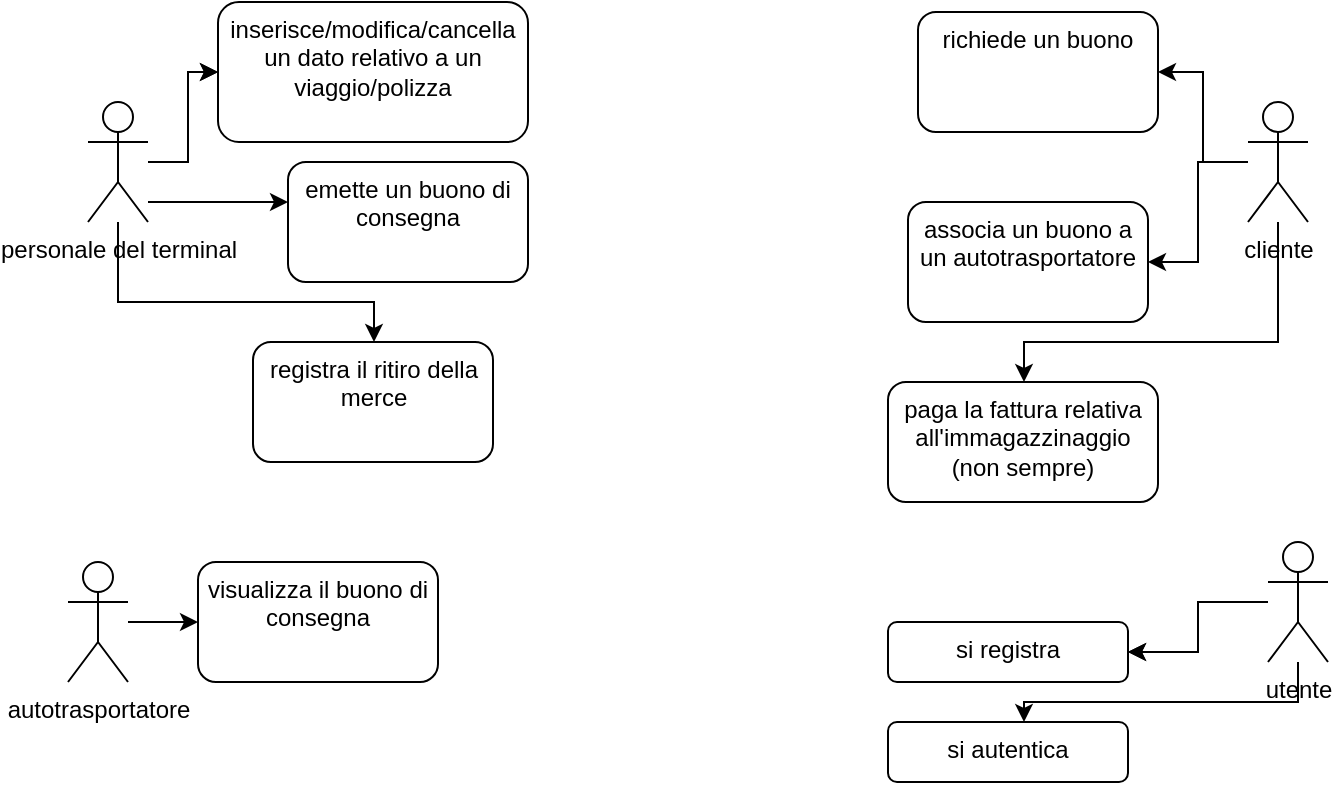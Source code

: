 <mxfile version="26.2.13">
  <diagram name="Pagina-1" id="OkiZJezIaRGb1EI5ZFoo">
    <mxGraphModel dx="1428" dy="728" grid="1" gridSize="10" guides="1" tooltips="1" connect="1" arrows="1" fold="1" page="1" pageScale="1" pageWidth="827" pageHeight="1169" math="0" shadow="0">
      <root>
        <mxCell id="0" />
        <mxCell id="1" parent="0" />
        <mxCell id="D9-VQ-neRnygr_jy2GSE-3" value="" style="edgeStyle=orthogonalEdgeStyle;rounded=0;orthogonalLoop=1;jettySize=auto;html=1;" edge="1" parent="1" source="D9-VQ-neRnygr_jy2GSE-1" target="D9-VQ-neRnygr_jy2GSE-2">
          <mxGeometry relative="1" as="geometry" />
        </mxCell>
        <mxCell id="D9-VQ-neRnygr_jy2GSE-5" value="" style="edgeStyle=orthogonalEdgeStyle;rounded=0;orthogonalLoop=1;jettySize=auto;html=1;" edge="1" parent="1" source="D9-VQ-neRnygr_jy2GSE-1" target="D9-VQ-neRnygr_jy2GSE-2">
          <mxGeometry relative="1" as="geometry" />
        </mxCell>
        <mxCell id="D9-VQ-neRnygr_jy2GSE-8" value="" style="edgeStyle=orthogonalEdgeStyle;rounded=0;orthogonalLoop=1;jettySize=auto;html=1;" edge="1" parent="1" source="D9-VQ-neRnygr_jy2GSE-1" target="D9-VQ-neRnygr_jy2GSE-7">
          <mxGeometry relative="1" as="geometry">
            <Array as="points">
              <mxPoint x="150" y="110" />
              <mxPoint x="150" y="110" />
            </Array>
          </mxGeometry>
        </mxCell>
        <mxCell id="D9-VQ-neRnygr_jy2GSE-20" value="" style="edgeStyle=orthogonalEdgeStyle;rounded=0;orthogonalLoop=1;jettySize=auto;html=1;" edge="1" parent="1" source="D9-VQ-neRnygr_jy2GSE-1" target="D9-VQ-neRnygr_jy2GSE-19">
          <mxGeometry relative="1" as="geometry">
            <Array as="points">
              <mxPoint x="95" y="160" />
              <mxPoint x="223" y="160" />
            </Array>
          </mxGeometry>
        </mxCell>
        <mxCell id="D9-VQ-neRnygr_jy2GSE-1" value="&lt;div&gt;personale del terminal&lt;/div&gt;&lt;div&gt;&lt;br&gt;&lt;/div&gt;" style="shape=umlActor;verticalLabelPosition=bottom;verticalAlign=top;html=1;outlineConnect=0;" vertex="1" parent="1">
          <mxGeometry x="80" y="60" width="30" height="60" as="geometry" />
        </mxCell>
        <mxCell id="D9-VQ-neRnygr_jy2GSE-2" value="inserisce/modifica/cancella un dato relativo a un viaggio/polizza" style="rounded=1;whiteSpace=wrap;html=1;verticalAlign=top;" vertex="1" parent="1">
          <mxGeometry x="145" y="10" width="155" height="70" as="geometry" />
        </mxCell>
        <mxCell id="D9-VQ-neRnygr_jy2GSE-7" value="emette un buono di consegna" style="rounded=1;whiteSpace=wrap;html=1;verticalAlign=top;" vertex="1" parent="1">
          <mxGeometry x="180" y="90" width="120" height="60" as="geometry" />
        </mxCell>
        <mxCell id="D9-VQ-neRnygr_jy2GSE-11" value="" style="edgeStyle=orthogonalEdgeStyle;rounded=0;orthogonalLoop=1;jettySize=auto;html=1;" edge="1" parent="1" source="D9-VQ-neRnygr_jy2GSE-9" target="D9-VQ-neRnygr_jy2GSE-10">
          <mxGeometry relative="1" as="geometry" />
        </mxCell>
        <mxCell id="D9-VQ-neRnygr_jy2GSE-9" value="autotrasportatore" style="shape=umlActor;verticalLabelPosition=bottom;verticalAlign=top;html=1;outlineConnect=0;" vertex="1" parent="1">
          <mxGeometry x="70" y="290" width="30" height="60" as="geometry" />
        </mxCell>
        <mxCell id="D9-VQ-neRnygr_jy2GSE-10" value="visualizza il buono di consegna" style="rounded=1;whiteSpace=wrap;html=1;verticalAlign=top;" vertex="1" parent="1">
          <mxGeometry x="135" y="290" width="120" height="60" as="geometry" />
        </mxCell>
        <mxCell id="D9-VQ-neRnygr_jy2GSE-14" value="" style="edgeStyle=orthogonalEdgeStyle;rounded=0;orthogonalLoop=1;jettySize=auto;html=1;" edge="1" parent="1" source="D9-VQ-neRnygr_jy2GSE-12" target="D9-VQ-neRnygr_jy2GSE-13">
          <mxGeometry relative="1" as="geometry" />
        </mxCell>
        <mxCell id="D9-VQ-neRnygr_jy2GSE-16" value="" style="edgeStyle=orthogonalEdgeStyle;rounded=0;orthogonalLoop=1;jettySize=auto;html=1;" edge="1" parent="1" source="D9-VQ-neRnygr_jy2GSE-12" target="D9-VQ-neRnygr_jy2GSE-15">
          <mxGeometry relative="1" as="geometry" />
        </mxCell>
        <mxCell id="D9-VQ-neRnygr_jy2GSE-18" value="" style="edgeStyle=orthogonalEdgeStyle;rounded=0;orthogonalLoop=1;jettySize=auto;html=1;" edge="1" parent="1" source="D9-VQ-neRnygr_jy2GSE-12" target="D9-VQ-neRnygr_jy2GSE-17">
          <mxGeometry relative="1" as="geometry">
            <Array as="points">
              <mxPoint x="675" y="180" />
              <mxPoint x="548" y="180" />
            </Array>
          </mxGeometry>
        </mxCell>
        <mxCell id="D9-VQ-neRnygr_jy2GSE-12" value="cliente" style="shape=umlActor;verticalLabelPosition=bottom;verticalAlign=top;html=1;outlineConnect=0;" vertex="1" parent="1">
          <mxGeometry x="660" y="60" width="30" height="60" as="geometry" />
        </mxCell>
        <mxCell id="D9-VQ-neRnygr_jy2GSE-13" value="richiede un buono" style="rounded=1;whiteSpace=wrap;html=1;verticalAlign=top;" vertex="1" parent="1">
          <mxGeometry x="495" y="15" width="120" height="60" as="geometry" />
        </mxCell>
        <mxCell id="D9-VQ-neRnygr_jy2GSE-15" value="associa un buono a un autotrasportatore" style="rounded=1;whiteSpace=wrap;html=1;verticalAlign=top;" vertex="1" parent="1">
          <mxGeometry x="490" y="110" width="120" height="60" as="geometry" />
        </mxCell>
        <mxCell id="D9-VQ-neRnygr_jy2GSE-17" value="paga la fattura relativa all&#39;immagazzinaggio (non sempre)" style="rounded=1;whiteSpace=wrap;html=1;verticalAlign=top;" vertex="1" parent="1">
          <mxGeometry x="480" y="200" width="135" height="60" as="geometry" />
        </mxCell>
        <mxCell id="D9-VQ-neRnygr_jy2GSE-19" value="registra il ritiro della merce" style="rounded=1;whiteSpace=wrap;html=1;verticalAlign=top;" vertex="1" parent="1">
          <mxGeometry x="162.5" y="180" width="120" height="60" as="geometry" />
        </mxCell>
        <mxCell id="D9-VQ-neRnygr_jy2GSE-24" value="" style="edgeStyle=orthogonalEdgeStyle;rounded=0;orthogonalLoop=1;jettySize=auto;html=1;" edge="1" parent="1" source="D9-VQ-neRnygr_jy2GSE-22" target="D9-VQ-neRnygr_jy2GSE-23">
          <mxGeometry relative="1" as="geometry" />
        </mxCell>
        <mxCell id="D9-VQ-neRnygr_jy2GSE-26" value="" style="edgeStyle=orthogonalEdgeStyle;rounded=0;orthogonalLoop=1;jettySize=auto;html=1;" edge="1" parent="1" source="D9-VQ-neRnygr_jy2GSE-22" target="D9-VQ-neRnygr_jy2GSE-25">
          <mxGeometry relative="1" as="geometry">
            <Array as="points">
              <mxPoint x="685" y="360" />
              <mxPoint x="548" y="360" />
            </Array>
          </mxGeometry>
        </mxCell>
        <mxCell id="D9-VQ-neRnygr_jy2GSE-22" value="utente" style="shape=umlActor;verticalLabelPosition=bottom;verticalAlign=top;html=1;outlineConnect=0;" vertex="1" parent="1">
          <mxGeometry x="670" y="280" width="30" height="60" as="geometry" />
        </mxCell>
        <mxCell id="D9-VQ-neRnygr_jy2GSE-25" value="si autentica" style="rounded=1;whiteSpace=wrap;html=1;verticalAlign=top;" vertex="1" parent="1">
          <mxGeometry x="480" y="370" width="120" height="30" as="geometry" />
        </mxCell>
        <mxCell id="D9-VQ-neRnygr_jy2GSE-27" value="" style="edgeStyle=orthogonalEdgeStyle;rounded=0;orthogonalLoop=1;jettySize=auto;html=1;" edge="1" parent="1" source="D9-VQ-neRnygr_jy2GSE-22" target="D9-VQ-neRnygr_jy2GSE-23">
          <mxGeometry relative="1" as="geometry">
            <mxPoint x="670" y="310" as="sourcePoint" />
            <mxPoint x="585" y="420" as="targetPoint" />
          </mxGeometry>
        </mxCell>
        <mxCell id="D9-VQ-neRnygr_jy2GSE-23" value="si registra" style="rounded=1;whiteSpace=wrap;html=1;verticalAlign=top;" vertex="1" parent="1">
          <mxGeometry x="480" y="320" width="120" height="30" as="geometry" />
        </mxCell>
      </root>
    </mxGraphModel>
  </diagram>
</mxfile>
